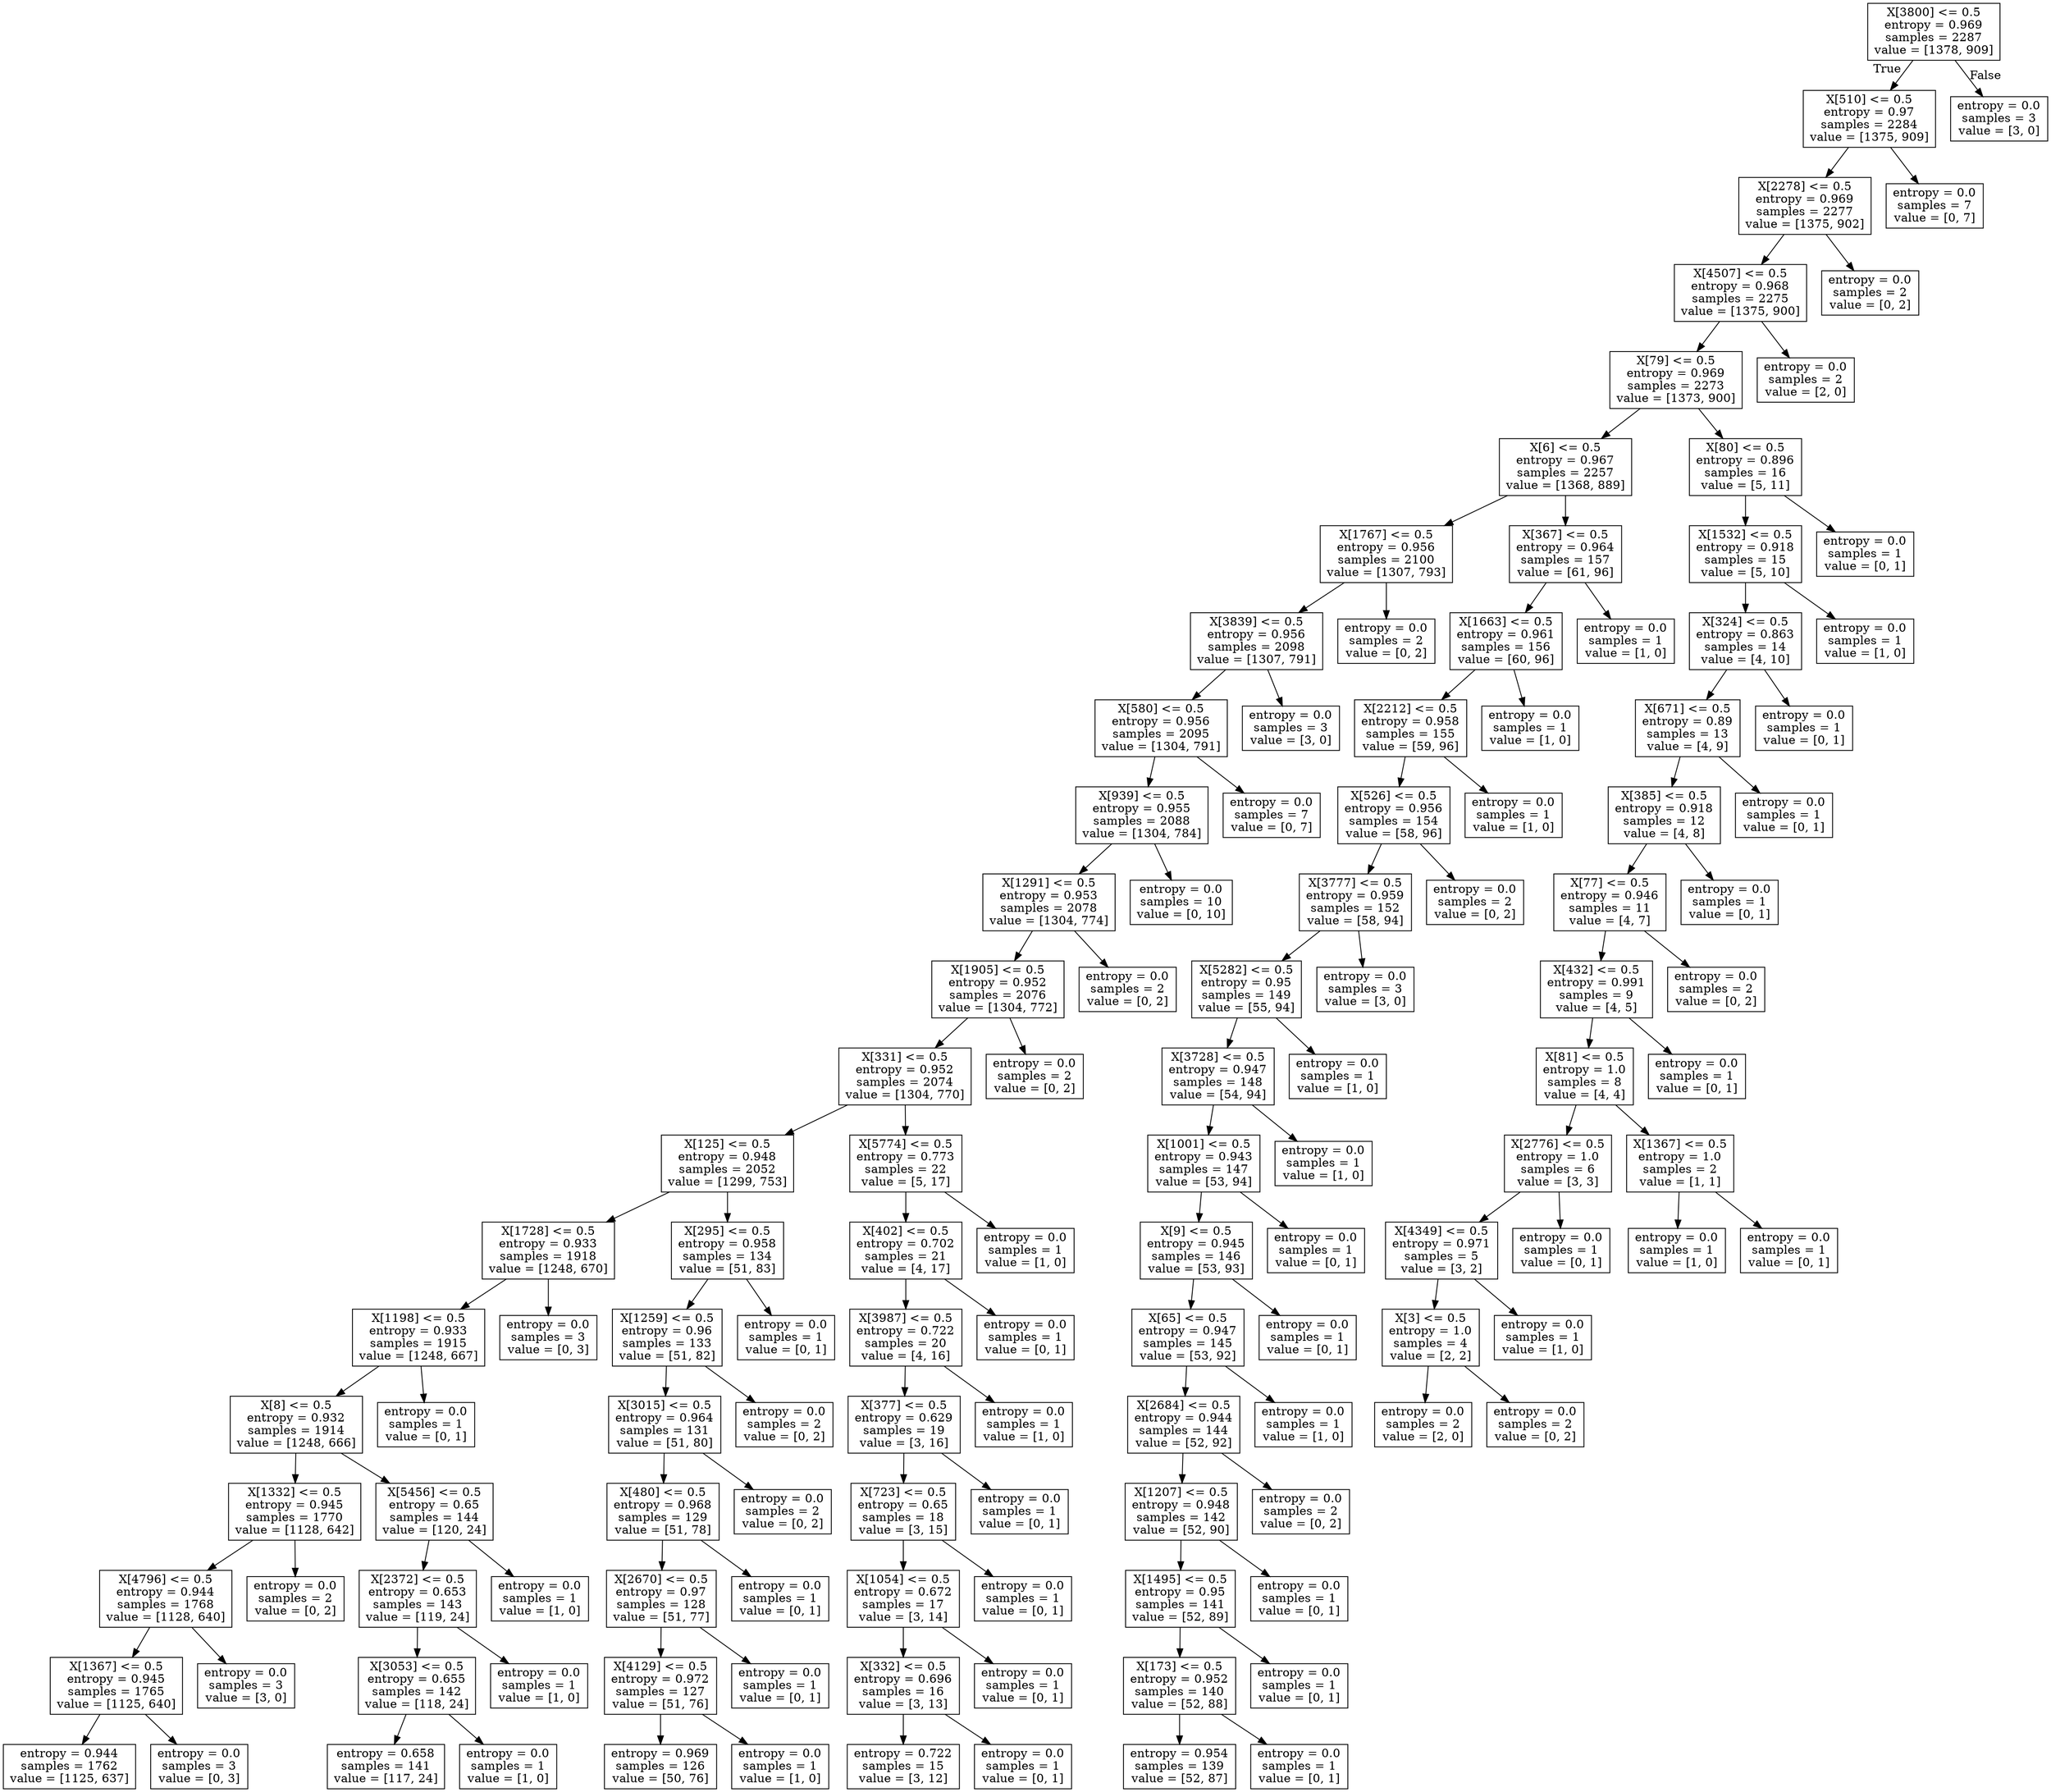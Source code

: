 digraph Tree {
node [shape=box] ;
0 [label="X[3800] <= 0.5\nentropy = 0.969\nsamples = 2287\nvalue = [1378, 909]"] ;
1 [label="X[510] <= 0.5\nentropy = 0.97\nsamples = 2284\nvalue = [1375, 909]"] ;
0 -> 1 [labeldistance=2.5, labelangle=45, headlabel="True"] ;
2 [label="X[2278] <= 0.5\nentropy = 0.969\nsamples = 2277\nvalue = [1375, 902]"] ;
1 -> 2 ;
3 [label="X[4507] <= 0.5\nentropy = 0.968\nsamples = 2275\nvalue = [1375, 900]"] ;
2 -> 3 ;
4 [label="X[79] <= 0.5\nentropy = 0.969\nsamples = 2273\nvalue = [1373, 900]"] ;
3 -> 4 ;
5 [label="X[6] <= 0.5\nentropy = 0.967\nsamples = 2257\nvalue = [1368, 889]"] ;
4 -> 5 ;
6 [label="X[1767] <= 0.5\nentropy = 0.956\nsamples = 2100\nvalue = [1307, 793]"] ;
5 -> 6 ;
7 [label="X[3839] <= 0.5\nentropy = 0.956\nsamples = 2098\nvalue = [1307, 791]"] ;
6 -> 7 ;
8 [label="X[580] <= 0.5\nentropy = 0.956\nsamples = 2095\nvalue = [1304, 791]"] ;
7 -> 8 ;
9 [label="X[939] <= 0.5\nentropy = 0.955\nsamples = 2088\nvalue = [1304, 784]"] ;
8 -> 9 ;
10 [label="X[1291] <= 0.5\nentropy = 0.953\nsamples = 2078\nvalue = [1304, 774]"] ;
9 -> 10 ;
11 [label="X[1905] <= 0.5\nentropy = 0.952\nsamples = 2076\nvalue = [1304, 772]"] ;
10 -> 11 ;
12 [label="X[331] <= 0.5\nentropy = 0.952\nsamples = 2074\nvalue = [1304, 770]"] ;
11 -> 12 ;
13 [label="X[125] <= 0.5\nentropy = 0.948\nsamples = 2052\nvalue = [1299, 753]"] ;
12 -> 13 ;
14 [label="X[1728] <= 0.5\nentropy = 0.933\nsamples = 1918\nvalue = [1248, 670]"] ;
13 -> 14 ;
15 [label="X[1198] <= 0.5\nentropy = 0.933\nsamples = 1915\nvalue = [1248, 667]"] ;
14 -> 15 ;
16 [label="X[8] <= 0.5\nentropy = 0.932\nsamples = 1914\nvalue = [1248, 666]"] ;
15 -> 16 ;
17 [label="X[1332] <= 0.5\nentropy = 0.945\nsamples = 1770\nvalue = [1128, 642]"] ;
16 -> 17 ;
18 [label="X[4796] <= 0.5\nentropy = 0.944\nsamples = 1768\nvalue = [1128, 640]"] ;
17 -> 18 ;
19 [label="X[1367] <= 0.5\nentropy = 0.945\nsamples = 1765\nvalue = [1125, 640]"] ;
18 -> 19 ;
20 [label="entropy = 0.944\nsamples = 1762\nvalue = [1125, 637]"] ;
19 -> 20 ;
21 [label="entropy = 0.0\nsamples = 3\nvalue = [0, 3]"] ;
19 -> 21 ;
22 [label="entropy = 0.0\nsamples = 3\nvalue = [3, 0]"] ;
18 -> 22 ;
23 [label="entropy = 0.0\nsamples = 2\nvalue = [0, 2]"] ;
17 -> 23 ;
24 [label="X[5456] <= 0.5\nentropy = 0.65\nsamples = 144\nvalue = [120, 24]"] ;
16 -> 24 ;
25 [label="X[2372] <= 0.5\nentropy = 0.653\nsamples = 143\nvalue = [119, 24]"] ;
24 -> 25 ;
26 [label="X[3053] <= 0.5\nentropy = 0.655\nsamples = 142\nvalue = [118, 24]"] ;
25 -> 26 ;
27 [label="entropy = 0.658\nsamples = 141\nvalue = [117, 24]"] ;
26 -> 27 ;
28 [label="entropy = 0.0\nsamples = 1\nvalue = [1, 0]"] ;
26 -> 28 ;
29 [label="entropy = 0.0\nsamples = 1\nvalue = [1, 0]"] ;
25 -> 29 ;
30 [label="entropy = 0.0\nsamples = 1\nvalue = [1, 0]"] ;
24 -> 30 ;
31 [label="entropy = 0.0\nsamples = 1\nvalue = [0, 1]"] ;
15 -> 31 ;
32 [label="entropy = 0.0\nsamples = 3\nvalue = [0, 3]"] ;
14 -> 32 ;
33 [label="X[295] <= 0.5\nentropy = 0.958\nsamples = 134\nvalue = [51, 83]"] ;
13 -> 33 ;
34 [label="X[1259] <= 0.5\nentropy = 0.96\nsamples = 133\nvalue = [51, 82]"] ;
33 -> 34 ;
35 [label="X[3015] <= 0.5\nentropy = 0.964\nsamples = 131\nvalue = [51, 80]"] ;
34 -> 35 ;
36 [label="X[480] <= 0.5\nentropy = 0.968\nsamples = 129\nvalue = [51, 78]"] ;
35 -> 36 ;
37 [label="X[2670] <= 0.5\nentropy = 0.97\nsamples = 128\nvalue = [51, 77]"] ;
36 -> 37 ;
38 [label="X[4129] <= 0.5\nentropy = 0.972\nsamples = 127\nvalue = [51, 76]"] ;
37 -> 38 ;
39 [label="entropy = 0.969\nsamples = 126\nvalue = [50, 76]"] ;
38 -> 39 ;
40 [label="entropy = 0.0\nsamples = 1\nvalue = [1, 0]"] ;
38 -> 40 ;
41 [label="entropy = 0.0\nsamples = 1\nvalue = [0, 1]"] ;
37 -> 41 ;
42 [label="entropy = 0.0\nsamples = 1\nvalue = [0, 1]"] ;
36 -> 42 ;
43 [label="entropy = 0.0\nsamples = 2\nvalue = [0, 2]"] ;
35 -> 43 ;
44 [label="entropy = 0.0\nsamples = 2\nvalue = [0, 2]"] ;
34 -> 44 ;
45 [label="entropy = 0.0\nsamples = 1\nvalue = [0, 1]"] ;
33 -> 45 ;
46 [label="X[5774] <= 0.5\nentropy = 0.773\nsamples = 22\nvalue = [5, 17]"] ;
12 -> 46 ;
47 [label="X[402] <= 0.5\nentropy = 0.702\nsamples = 21\nvalue = [4, 17]"] ;
46 -> 47 ;
48 [label="X[3987] <= 0.5\nentropy = 0.722\nsamples = 20\nvalue = [4, 16]"] ;
47 -> 48 ;
49 [label="X[377] <= 0.5\nentropy = 0.629\nsamples = 19\nvalue = [3, 16]"] ;
48 -> 49 ;
50 [label="X[723] <= 0.5\nentropy = 0.65\nsamples = 18\nvalue = [3, 15]"] ;
49 -> 50 ;
51 [label="X[1054] <= 0.5\nentropy = 0.672\nsamples = 17\nvalue = [3, 14]"] ;
50 -> 51 ;
52 [label="X[332] <= 0.5\nentropy = 0.696\nsamples = 16\nvalue = [3, 13]"] ;
51 -> 52 ;
53 [label="entropy = 0.722\nsamples = 15\nvalue = [3, 12]"] ;
52 -> 53 ;
54 [label="entropy = 0.0\nsamples = 1\nvalue = [0, 1]"] ;
52 -> 54 ;
55 [label="entropy = 0.0\nsamples = 1\nvalue = [0, 1]"] ;
51 -> 55 ;
56 [label="entropy = 0.0\nsamples = 1\nvalue = [0, 1]"] ;
50 -> 56 ;
57 [label="entropy = 0.0\nsamples = 1\nvalue = [0, 1]"] ;
49 -> 57 ;
58 [label="entropy = 0.0\nsamples = 1\nvalue = [1, 0]"] ;
48 -> 58 ;
59 [label="entropy = 0.0\nsamples = 1\nvalue = [0, 1]"] ;
47 -> 59 ;
60 [label="entropy = 0.0\nsamples = 1\nvalue = [1, 0]"] ;
46 -> 60 ;
61 [label="entropy = 0.0\nsamples = 2\nvalue = [0, 2]"] ;
11 -> 61 ;
62 [label="entropy = 0.0\nsamples = 2\nvalue = [0, 2]"] ;
10 -> 62 ;
63 [label="entropy = 0.0\nsamples = 10\nvalue = [0, 10]"] ;
9 -> 63 ;
64 [label="entropy = 0.0\nsamples = 7\nvalue = [0, 7]"] ;
8 -> 64 ;
65 [label="entropy = 0.0\nsamples = 3\nvalue = [3, 0]"] ;
7 -> 65 ;
66 [label="entropy = 0.0\nsamples = 2\nvalue = [0, 2]"] ;
6 -> 66 ;
67 [label="X[367] <= 0.5\nentropy = 0.964\nsamples = 157\nvalue = [61, 96]"] ;
5 -> 67 ;
68 [label="X[1663] <= 0.5\nentropy = 0.961\nsamples = 156\nvalue = [60, 96]"] ;
67 -> 68 ;
69 [label="X[2212] <= 0.5\nentropy = 0.958\nsamples = 155\nvalue = [59, 96]"] ;
68 -> 69 ;
70 [label="X[526] <= 0.5\nentropy = 0.956\nsamples = 154\nvalue = [58, 96]"] ;
69 -> 70 ;
71 [label="X[3777] <= 0.5\nentropy = 0.959\nsamples = 152\nvalue = [58, 94]"] ;
70 -> 71 ;
72 [label="X[5282] <= 0.5\nentropy = 0.95\nsamples = 149\nvalue = [55, 94]"] ;
71 -> 72 ;
73 [label="X[3728] <= 0.5\nentropy = 0.947\nsamples = 148\nvalue = [54, 94]"] ;
72 -> 73 ;
74 [label="X[1001] <= 0.5\nentropy = 0.943\nsamples = 147\nvalue = [53, 94]"] ;
73 -> 74 ;
75 [label="X[9] <= 0.5\nentropy = 0.945\nsamples = 146\nvalue = [53, 93]"] ;
74 -> 75 ;
76 [label="X[65] <= 0.5\nentropy = 0.947\nsamples = 145\nvalue = [53, 92]"] ;
75 -> 76 ;
77 [label="X[2684] <= 0.5\nentropy = 0.944\nsamples = 144\nvalue = [52, 92]"] ;
76 -> 77 ;
78 [label="X[1207] <= 0.5\nentropy = 0.948\nsamples = 142\nvalue = [52, 90]"] ;
77 -> 78 ;
79 [label="X[1495] <= 0.5\nentropy = 0.95\nsamples = 141\nvalue = [52, 89]"] ;
78 -> 79 ;
80 [label="X[173] <= 0.5\nentropy = 0.952\nsamples = 140\nvalue = [52, 88]"] ;
79 -> 80 ;
81 [label="entropy = 0.954\nsamples = 139\nvalue = [52, 87]"] ;
80 -> 81 ;
82 [label="entropy = 0.0\nsamples = 1\nvalue = [0, 1]"] ;
80 -> 82 ;
83 [label="entropy = 0.0\nsamples = 1\nvalue = [0, 1]"] ;
79 -> 83 ;
84 [label="entropy = 0.0\nsamples = 1\nvalue = [0, 1]"] ;
78 -> 84 ;
85 [label="entropy = 0.0\nsamples = 2\nvalue = [0, 2]"] ;
77 -> 85 ;
86 [label="entropy = 0.0\nsamples = 1\nvalue = [1, 0]"] ;
76 -> 86 ;
87 [label="entropy = 0.0\nsamples = 1\nvalue = [0, 1]"] ;
75 -> 87 ;
88 [label="entropy = 0.0\nsamples = 1\nvalue = [0, 1]"] ;
74 -> 88 ;
89 [label="entropy = 0.0\nsamples = 1\nvalue = [1, 0]"] ;
73 -> 89 ;
90 [label="entropy = 0.0\nsamples = 1\nvalue = [1, 0]"] ;
72 -> 90 ;
91 [label="entropy = 0.0\nsamples = 3\nvalue = [3, 0]"] ;
71 -> 91 ;
92 [label="entropy = 0.0\nsamples = 2\nvalue = [0, 2]"] ;
70 -> 92 ;
93 [label="entropy = 0.0\nsamples = 1\nvalue = [1, 0]"] ;
69 -> 93 ;
94 [label="entropy = 0.0\nsamples = 1\nvalue = [1, 0]"] ;
68 -> 94 ;
95 [label="entropy = 0.0\nsamples = 1\nvalue = [1, 0]"] ;
67 -> 95 ;
96 [label="X[80] <= 0.5\nentropy = 0.896\nsamples = 16\nvalue = [5, 11]"] ;
4 -> 96 ;
97 [label="X[1532] <= 0.5\nentropy = 0.918\nsamples = 15\nvalue = [5, 10]"] ;
96 -> 97 ;
98 [label="X[324] <= 0.5\nentropy = 0.863\nsamples = 14\nvalue = [4, 10]"] ;
97 -> 98 ;
99 [label="X[671] <= 0.5\nentropy = 0.89\nsamples = 13\nvalue = [4, 9]"] ;
98 -> 99 ;
100 [label="X[385] <= 0.5\nentropy = 0.918\nsamples = 12\nvalue = [4, 8]"] ;
99 -> 100 ;
101 [label="X[77] <= 0.5\nentropy = 0.946\nsamples = 11\nvalue = [4, 7]"] ;
100 -> 101 ;
102 [label="X[432] <= 0.5\nentropy = 0.991\nsamples = 9\nvalue = [4, 5]"] ;
101 -> 102 ;
103 [label="X[81] <= 0.5\nentropy = 1.0\nsamples = 8\nvalue = [4, 4]"] ;
102 -> 103 ;
104 [label="X[2776] <= 0.5\nentropy = 1.0\nsamples = 6\nvalue = [3, 3]"] ;
103 -> 104 ;
105 [label="X[4349] <= 0.5\nentropy = 0.971\nsamples = 5\nvalue = [3, 2]"] ;
104 -> 105 ;
106 [label="X[3] <= 0.5\nentropy = 1.0\nsamples = 4\nvalue = [2, 2]"] ;
105 -> 106 ;
107 [label="entropy = 0.0\nsamples = 2\nvalue = [2, 0]"] ;
106 -> 107 ;
108 [label="entropy = 0.0\nsamples = 2\nvalue = [0, 2]"] ;
106 -> 108 ;
109 [label="entropy = 0.0\nsamples = 1\nvalue = [1, 0]"] ;
105 -> 109 ;
110 [label="entropy = 0.0\nsamples = 1\nvalue = [0, 1]"] ;
104 -> 110 ;
111 [label="X[1367] <= 0.5\nentropy = 1.0\nsamples = 2\nvalue = [1, 1]"] ;
103 -> 111 ;
112 [label="entropy = 0.0\nsamples = 1\nvalue = [1, 0]"] ;
111 -> 112 ;
113 [label="entropy = 0.0\nsamples = 1\nvalue = [0, 1]"] ;
111 -> 113 ;
114 [label="entropy = 0.0\nsamples = 1\nvalue = [0, 1]"] ;
102 -> 114 ;
115 [label="entropy = 0.0\nsamples = 2\nvalue = [0, 2]"] ;
101 -> 115 ;
116 [label="entropy = 0.0\nsamples = 1\nvalue = [0, 1]"] ;
100 -> 116 ;
117 [label="entropy = 0.0\nsamples = 1\nvalue = [0, 1]"] ;
99 -> 117 ;
118 [label="entropy = 0.0\nsamples = 1\nvalue = [0, 1]"] ;
98 -> 118 ;
119 [label="entropy = 0.0\nsamples = 1\nvalue = [1, 0]"] ;
97 -> 119 ;
120 [label="entropy = 0.0\nsamples = 1\nvalue = [0, 1]"] ;
96 -> 120 ;
121 [label="entropy = 0.0\nsamples = 2\nvalue = [2, 0]"] ;
3 -> 121 ;
122 [label="entropy = 0.0\nsamples = 2\nvalue = [0, 2]"] ;
2 -> 122 ;
123 [label="entropy = 0.0\nsamples = 7\nvalue = [0, 7]"] ;
1 -> 123 ;
124 [label="entropy = 0.0\nsamples = 3\nvalue = [3, 0]"] ;
0 -> 124 [labeldistance=2.5, labelangle=-45, headlabel="False"] ;
}